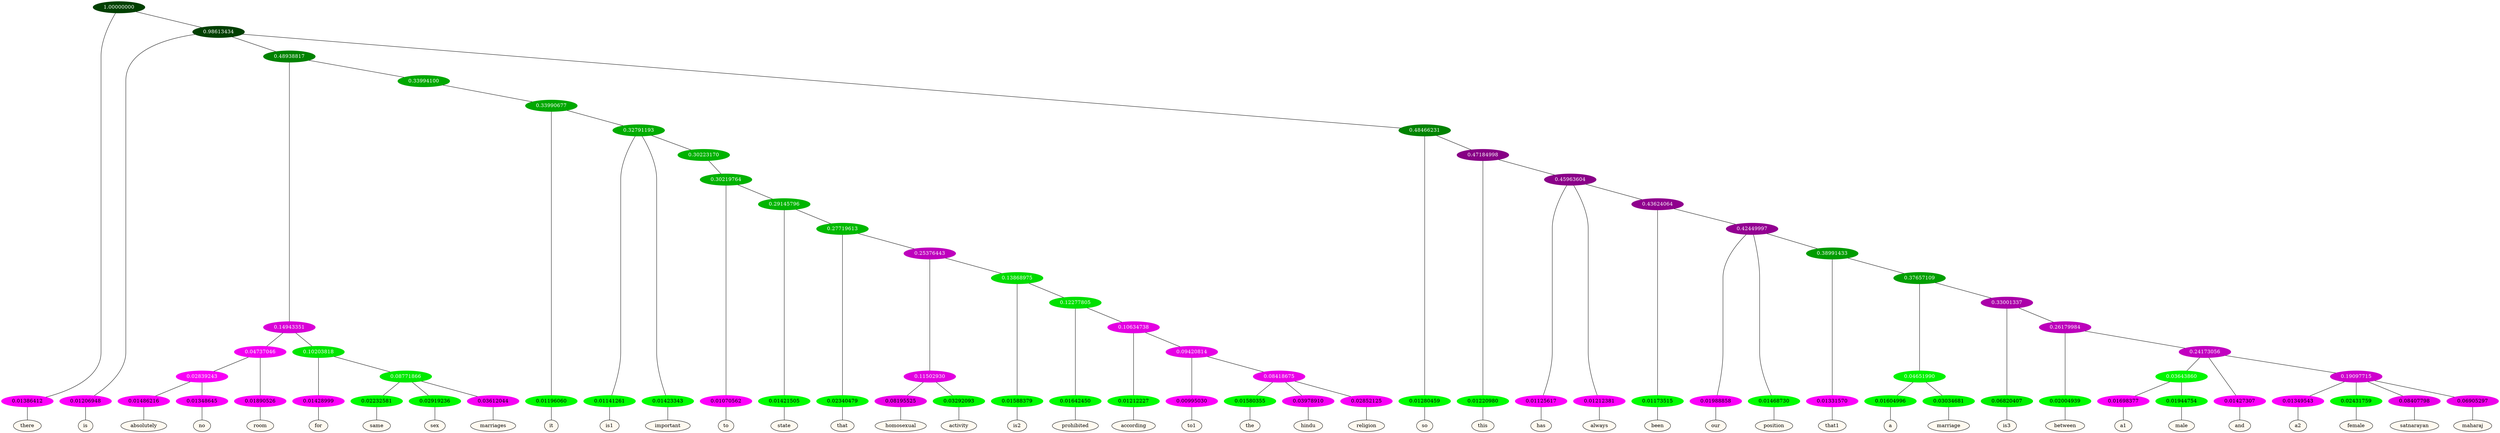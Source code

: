 graph {
	node [format=png height=0.15 nodesep=0.001 ordering=out overlap=prism overlap_scaling=0.01 ranksep=0.001 ratio=0.2 style=filled width=0.15]
	{
		rank=same
		a_w_1 [label=there color=black fillcolor=floralwhite style="filled,solid"]
		a_w_3 [label=is color=black fillcolor=floralwhite style="filled,solid"]
		a_w_24 [label=absolutely color=black fillcolor=floralwhite style="filled,solid"]
		a_w_25 [label=no color=black fillcolor=floralwhite style="filled,solid"]
		a_w_16 [label=room color=black fillcolor=floralwhite style="filled,solid"]
		a_w_17 [label=for color=black fillcolor=floralwhite style="filled,solid"]
		a_w_26 [label=same color=black fillcolor=floralwhite style="filled,solid"]
		a_w_27 [label=sex color=black fillcolor=floralwhite style="filled,solid"]
		a_w_28 [label=marriages color=black fillcolor=floralwhite style="filled,solid"]
		a_w_19 [label=it color=black fillcolor=floralwhite style="filled,solid"]
		a_w_29 [label=is1 color=black fillcolor=floralwhite style="filled,solid"]
		a_w_30 [label=important color=black fillcolor=floralwhite style="filled,solid"]
		a_w_38 [label=to color=black fillcolor=floralwhite style="filled,solid"]
		a_w_42 [label=state color=black fillcolor=floralwhite style="filled,solid"]
		a_w_46 [label=that color=black fillcolor=floralwhite style="filled,solid"]
		a_w_56 [label=homosexual color=black fillcolor=floralwhite style="filled,solid"]
		a_w_57 [label=activity color=black fillcolor=floralwhite style="filled,solid"]
		a_w_58 [label=is2 color=black fillcolor=floralwhite style="filled,solid"]
		a_w_63 [label=prohibited color=black fillcolor=floralwhite style="filled,solid"]
		a_w_71 [label=according color=black fillcolor=floralwhite style="filled,solid"]
		a_w_73 [label=to1 color=black fillcolor=floralwhite style="filled,solid"]
		a_w_75 [label=the color=black fillcolor=floralwhite style="filled,solid"]
		a_w_76 [label=hindu color=black fillcolor=floralwhite style="filled,solid"]
		a_w_77 [label=religion color=black fillcolor=floralwhite style="filled,solid"]
		a_w_8 [label=so color=black fillcolor=floralwhite style="filled,solid"]
		a_w_13 [label=this color=black fillcolor=floralwhite style="filled,solid"]
		a_w_21 [label=has color=black fillcolor=floralwhite style="filled,solid"]
		a_w_22 [label=always color=black fillcolor=floralwhite style="filled,solid"]
		a_w_32 [label=been color=black fillcolor=floralwhite style="filled,solid"]
		a_w_35 [label=our color=black fillcolor=floralwhite style="filled,solid"]
		a_w_36 [label=position color=black fillcolor=floralwhite style="filled,solid"]
		a_w_40 [label=that1 color=black fillcolor=floralwhite style="filled,solid"]
		a_w_48 [label=a color=black fillcolor=floralwhite style="filled,solid"]
		a_w_49 [label=marriage color=black fillcolor=floralwhite style="filled,solid"]
		a_w_50 [label=is3 color=black fillcolor=floralwhite style="filled,solid"]
		a_w_54 [label=between color=black fillcolor=floralwhite style="filled,solid"]
		a_w_65 [label=a1 color=black fillcolor=floralwhite style="filled,solid"]
		a_w_66 [label=male color=black fillcolor=floralwhite style="filled,solid"]
		a_w_61 [label=and color=black fillcolor=floralwhite style="filled,solid"]
		a_w_67 [label=a2 color=black fillcolor=floralwhite style="filled,solid"]
		a_w_68 [label=female color=black fillcolor=floralwhite style="filled,solid"]
		a_w_69 [label=satnarayan color=black fillcolor=floralwhite style="filled,solid"]
		a_w_70 [label=maharaj color=black fillcolor=floralwhite style="filled,solid"]
	}
	a_n_1 -- a_w_1
	a_n_3 -- a_w_3
	a_n_24 -- a_w_24
	a_n_25 -- a_w_25
	a_n_16 -- a_w_16
	a_n_17 -- a_w_17
	a_n_26 -- a_w_26
	a_n_27 -- a_w_27
	a_n_28 -- a_w_28
	a_n_19 -- a_w_19
	a_n_29 -- a_w_29
	a_n_30 -- a_w_30
	a_n_38 -- a_w_38
	a_n_42 -- a_w_42
	a_n_46 -- a_w_46
	a_n_56 -- a_w_56
	a_n_57 -- a_w_57
	a_n_58 -- a_w_58
	a_n_63 -- a_w_63
	a_n_71 -- a_w_71
	a_n_73 -- a_w_73
	a_n_75 -- a_w_75
	a_n_76 -- a_w_76
	a_n_77 -- a_w_77
	a_n_8 -- a_w_8
	a_n_13 -- a_w_13
	a_n_21 -- a_w_21
	a_n_22 -- a_w_22
	a_n_32 -- a_w_32
	a_n_35 -- a_w_35
	a_n_36 -- a_w_36
	a_n_40 -- a_w_40
	a_n_48 -- a_w_48
	a_n_49 -- a_w_49
	a_n_50 -- a_w_50
	a_n_54 -- a_w_54
	a_n_65 -- a_w_65
	a_n_66 -- a_w_66
	a_n_61 -- a_w_61
	a_n_67 -- a_w_67
	a_n_68 -- a_w_68
	a_n_69 -- a_w_69
	a_n_70 -- a_w_70
	{
		rank=same
		a_n_1 [label=0.01386412 color="0.835 1.000 0.986" fontcolor=black]
		a_n_3 [label=0.01206948 color="0.835 1.000 0.988" fontcolor=black]
		a_n_24 [label=0.01486216 color="0.835 1.000 0.985" fontcolor=black]
		a_n_25 [label=0.01348645 color="0.835 1.000 0.987" fontcolor=black]
		a_n_16 [label=0.01890526 color="0.835 1.000 0.981" fontcolor=black]
		a_n_17 [label=0.01428999 color="0.835 1.000 0.986" fontcolor=black]
		a_n_26 [label=0.02232581 color="0.334 1.000 0.978" fontcolor=black]
		a_n_27 [label=0.02919236 color="0.334 1.000 0.971" fontcolor=black]
		a_n_28 [label=0.03612044 color="0.835 1.000 0.964" fontcolor=black]
		a_n_19 [label=0.01196060 color="0.334 1.000 0.988" fontcolor=black]
		a_n_29 [label=0.01141261 color="0.334 1.000 0.989" fontcolor=black]
		a_n_30 [label=0.01423343 color="0.334 1.000 0.986" fontcolor=black]
		a_n_38 [label=0.01070562 color="0.835 1.000 0.989" fontcolor=black]
		a_n_42 [label=0.01421505 color="0.334 1.000 0.986" fontcolor=black]
		a_n_46 [label=0.02340479 color="0.334 1.000 0.977" fontcolor=black]
		a_n_56 [label=0.08195525 color="0.835 1.000 0.918" fontcolor=black]
		a_n_57 [label=0.03292093 color="0.334 1.000 0.967" fontcolor=black]
		a_n_58 [label=0.01588379 color="0.334 1.000 0.984" fontcolor=black]
		a_n_63 [label=0.01642450 color="0.334 1.000 0.984" fontcolor=black]
		a_n_71 [label=0.01212227 color="0.334 1.000 0.988" fontcolor=black]
		a_n_73 [label=0.00995030 color="0.835 1.000 0.990" fontcolor=black]
		a_n_75 [label=0.01580355 color="0.334 1.000 0.984" fontcolor=black]
		a_n_76 [label=0.03978910 color="0.835 1.000 0.960" fontcolor=black]
		a_n_77 [label=0.02852125 color="0.835 1.000 0.971" fontcolor=black]
		a_n_8 [label=0.01280459 color="0.334 1.000 0.987" fontcolor=black]
		a_n_13 [label=0.01220980 color="0.334 1.000 0.988" fontcolor=black]
		a_n_21 [label=0.01125617 color="0.835 1.000 0.989" fontcolor=black]
		a_n_22 [label=0.01212381 color="0.835 1.000 0.988" fontcolor=black]
		a_n_32 [label=0.01173515 color="0.334 1.000 0.988" fontcolor=black]
		a_n_35 [label=0.01988858 color="0.835 1.000 0.980" fontcolor=black]
		a_n_36 [label=0.01468730 color="0.334 1.000 0.985" fontcolor=black]
		a_n_40 [label=0.01331570 color="0.835 1.000 0.987" fontcolor=black]
		a_n_48 [label=0.01604996 color="0.334 1.000 0.984" fontcolor=black]
		a_n_49 [label=0.03034681 color="0.334 1.000 0.970" fontcolor=black]
		a_n_50 [label=0.06820407 color="0.334 1.000 0.932" fontcolor=black]
		a_n_54 [label=0.02004939 color="0.334 1.000 0.980" fontcolor=black]
		a_n_65 [label=0.01698377 color="0.835 1.000 0.983" fontcolor=black]
		a_n_66 [label=0.01944754 color="0.334 1.000 0.981" fontcolor=black]
		a_n_61 [label=0.01427307 color="0.835 1.000 0.986" fontcolor=black]
		a_n_67 [label=0.01349543 color="0.835 1.000 0.987" fontcolor=black]
		a_n_68 [label=0.02431759 color="0.334 1.000 0.976" fontcolor=black]
		a_n_69 [label=0.08407798 color="0.835 1.000 0.916" fontcolor=black]
		a_n_70 [label=0.06905297 color="0.835 1.000 0.931" fontcolor=black]
	}
	a_n_0 [label=1.00000000 color="0.334 1.000 0.250" fontcolor=grey99]
	a_n_0 -- a_n_1
	a_n_2 [label=0.98613434 color="0.334 1.000 0.250" fontcolor=grey99]
	a_n_0 -- a_n_2
	a_n_2 -- a_n_3
	a_n_4 [label=0.48938817 color="0.334 1.000 0.511" fontcolor=grey99]
	a_n_2 -- a_n_4
	a_n_5 [label=0.48466231 color="0.334 1.000 0.515" fontcolor=grey99]
	a_n_2 -- a_n_5
	a_n_6 [label=0.14943351 color="0.835 1.000 0.851" fontcolor=grey99]
	a_n_4 -- a_n_6
	a_n_7 [label=0.33994100 color="0.334 1.000 0.660" fontcolor=grey99]
	a_n_4 -- a_n_7
	a_n_5 -- a_n_8
	a_n_9 [label=0.47184998 color="0.835 1.000 0.528" fontcolor=grey99]
	a_n_5 -- a_n_9
	a_n_10 [label=0.04737046 color="0.835 1.000 0.953" fontcolor=grey99]
	a_n_6 -- a_n_10
	a_n_11 [label=0.10203818 color="0.334 1.000 0.898" fontcolor=grey99]
	a_n_6 -- a_n_11
	a_n_12 [label=0.33990677 color="0.334 1.000 0.660" fontcolor=grey99]
	a_n_7 -- a_n_12
	a_n_9 -- a_n_13
	a_n_14 [label=0.45963604 color="0.835 1.000 0.540" fontcolor=grey99]
	a_n_9 -- a_n_14
	a_n_15 [label=0.02839243 color="0.835 1.000 0.972" fontcolor=grey99]
	a_n_10 -- a_n_15
	a_n_10 -- a_n_16
	a_n_11 -- a_n_17
	a_n_18 [label=0.08771866 color="0.334 1.000 0.912" fontcolor=grey99]
	a_n_11 -- a_n_18
	a_n_12 -- a_n_19
	a_n_20 [label=0.32791193 color="0.334 1.000 0.672" fontcolor=grey99]
	a_n_12 -- a_n_20
	a_n_14 -- a_n_21
	a_n_14 -- a_n_22
	a_n_23 [label=0.43624064 color="0.835 1.000 0.564" fontcolor=grey99]
	a_n_14 -- a_n_23
	a_n_15 -- a_n_24
	a_n_15 -- a_n_25
	a_n_18 -- a_n_26
	a_n_18 -- a_n_27
	a_n_18 -- a_n_28
	a_n_20 -- a_n_29
	a_n_20 -- a_n_30
	a_n_31 [label=0.30223170 color="0.334 1.000 0.698" fontcolor=grey99]
	a_n_20 -- a_n_31
	a_n_23 -- a_n_32
	a_n_33 [label=0.42449997 color="0.835 1.000 0.576" fontcolor=grey99]
	a_n_23 -- a_n_33
	a_n_34 [label=0.30219764 color="0.334 1.000 0.698" fontcolor=grey99]
	a_n_31 -- a_n_34
	a_n_33 -- a_n_35
	a_n_33 -- a_n_36
	a_n_37 [label=0.38991433 color="0.334 1.000 0.610" fontcolor=grey99]
	a_n_33 -- a_n_37
	a_n_34 -- a_n_38
	a_n_39 [label=0.29145796 color="0.334 1.000 0.709" fontcolor=grey99]
	a_n_34 -- a_n_39
	a_n_37 -- a_n_40
	a_n_41 [label=0.37657109 color="0.334 1.000 0.623" fontcolor=grey99]
	a_n_37 -- a_n_41
	a_n_39 -- a_n_42
	a_n_43 [label=0.27719613 color="0.334 1.000 0.723" fontcolor=grey99]
	a_n_39 -- a_n_43
	a_n_44 [label=0.04651990 color="0.334 1.000 0.953" fontcolor=grey99]
	a_n_41 -- a_n_44
	a_n_45 [label=0.33001337 color="0.835 1.000 0.670" fontcolor=grey99]
	a_n_41 -- a_n_45
	a_n_43 -- a_n_46
	a_n_47 [label=0.25376443 color="0.835 1.000 0.746" fontcolor=grey99]
	a_n_43 -- a_n_47
	a_n_44 -- a_n_48
	a_n_44 -- a_n_49
	a_n_45 -- a_n_50
	a_n_51 [label=0.26179984 color="0.835 1.000 0.738" fontcolor=grey99]
	a_n_45 -- a_n_51
	a_n_52 [label=0.11502930 color="0.835 1.000 0.885" fontcolor=grey99]
	a_n_47 -- a_n_52
	a_n_53 [label=0.13868975 color="0.334 1.000 0.861" fontcolor=grey99]
	a_n_47 -- a_n_53
	a_n_51 -- a_n_54
	a_n_55 [label=0.24173056 color="0.835 1.000 0.758" fontcolor=grey99]
	a_n_51 -- a_n_55
	a_n_52 -- a_n_56
	a_n_52 -- a_n_57
	a_n_53 -- a_n_58
	a_n_59 [label=0.12277805 color="0.334 1.000 0.877" fontcolor=grey99]
	a_n_53 -- a_n_59
	a_n_60 [label=0.03643860 color="0.334 1.000 0.964" fontcolor=grey99]
	a_n_55 -- a_n_60
	a_n_55 -- a_n_61
	a_n_62 [label=0.19097715 color="0.835 1.000 0.809" fontcolor=grey99]
	a_n_55 -- a_n_62
	a_n_59 -- a_n_63
	a_n_64 [label=0.10634738 color="0.835 1.000 0.894" fontcolor=grey99]
	a_n_59 -- a_n_64
	a_n_60 -- a_n_65
	a_n_60 -- a_n_66
	a_n_62 -- a_n_67
	a_n_62 -- a_n_68
	a_n_62 -- a_n_69
	a_n_62 -- a_n_70
	a_n_64 -- a_n_71
	a_n_72 [label=0.09420814 color="0.835 1.000 0.906" fontcolor=grey99]
	a_n_64 -- a_n_72
	a_n_72 -- a_n_73
	a_n_74 [label=0.08418675 color="0.835 1.000 0.916" fontcolor=grey99]
	a_n_72 -- a_n_74
	a_n_74 -- a_n_75
	a_n_74 -- a_n_76
	a_n_74 -- a_n_77
}
